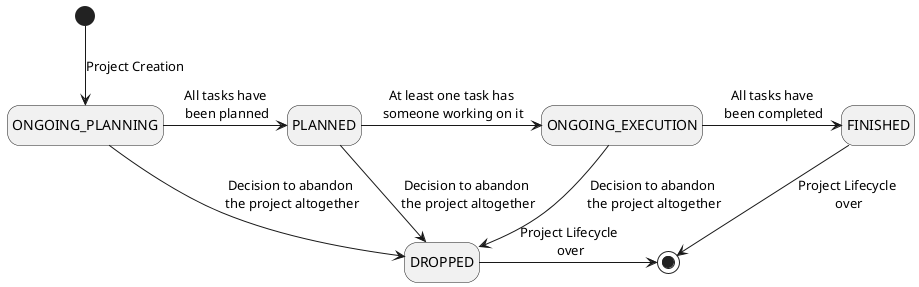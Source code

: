 @startuml
hide empty description
[*] --> ONGOING_PLANNING : Project Creation
ONGOING_PLANNING -> PLANNED : All tasks have\n been planned
PLANNED->ONGOING_EXECUTION : At least one task has\n someone working on it
ONGOING_EXECUTION->FINISHED : All tasks have\n been completed
ONGOING_PLANNING-->DROPPED : Decision to abandon\n the project altogether
PLANNED-->DROPPED :Decision to abandon\n the project altogether
ONGOING_EXECUTION-->DROPPED:Decision to abandon\n the project altogether
FINISHED-->[*] : Project Lifecycle\n over
DROPPED->[*] : Project Lifecycle\n over





@enduml